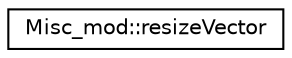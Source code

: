 digraph "Graphical Class Hierarchy"
{
 // LATEX_PDF_SIZE
  edge [fontname="Helvetica",fontsize="10",labelfontname="Helvetica",labelfontsize="10"];
  node [fontname="Helvetica",fontsize="10",shape=record];
  rankdir="LR";
  Node0 [label="Misc_mod::resizeVector",height=0.2,width=0.4,color="black", fillcolor="white", style="filled",URL="$interfaceMisc__mod_1_1resizeVector.html",tooltip=" "];
}
